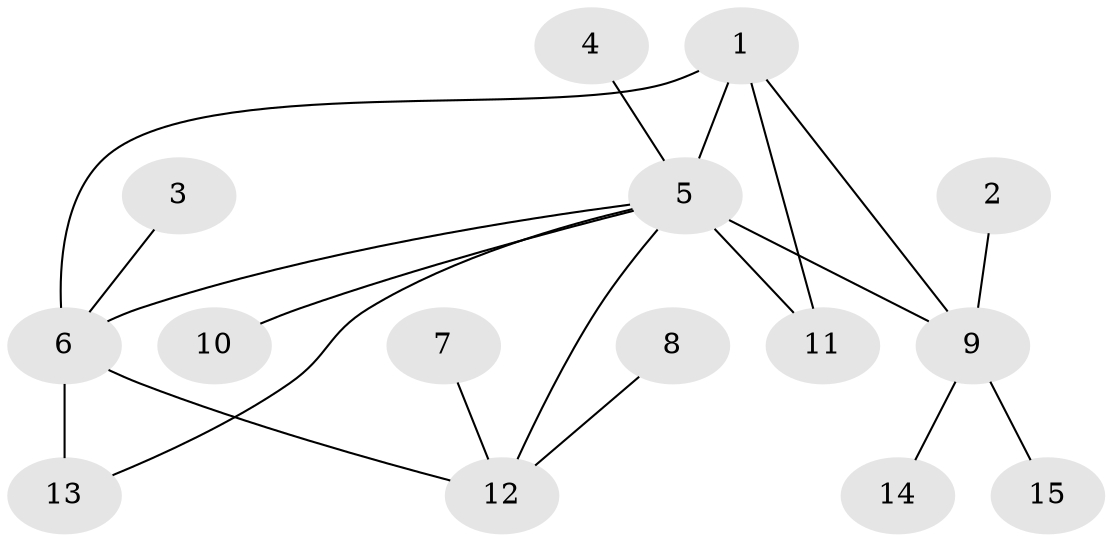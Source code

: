 // original degree distribution, {5: 0.061224489795918366, 10: 0.02040816326530612, 8: 0.04081632653061224, 3: 0.08163265306122448, 7: 0.04081632653061224, 6: 0.02040816326530612, 1: 0.5510204081632653, 2: 0.1836734693877551}
// Generated by graph-tools (version 1.1) at 2025/37/03/04/25 23:37:50]
// undirected, 15 vertices, 19 edges
graph export_dot {
  node [color=gray90,style=filled];
  1;
  2;
  3;
  4;
  5;
  6;
  7;
  8;
  9;
  10;
  11;
  12;
  13;
  14;
  15;
  1 -- 5 [weight=2.0];
  1 -- 6 [weight=1.0];
  1 -- 9 [weight=1.0];
  1 -- 11 [weight=1.0];
  2 -- 9 [weight=1.0];
  3 -- 6 [weight=1.0];
  4 -- 5 [weight=1.0];
  5 -- 6 [weight=1.0];
  5 -- 9 [weight=1.0];
  5 -- 10 [weight=2.0];
  5 -- 11 [weight=4.0];
  5 -- 12 [weight=1.0];
  5 -- 13 [weight=1.0];
  6 -- 12 [weight=1.0];
  6 -- 13 [weight=2.0];
  7 -- 12 [weight=1.0];
  8 -- 12 [weight=1.0];
  9 -- 14 [weight=1.0];
  9 -- 15 [weight=1.0];
}
